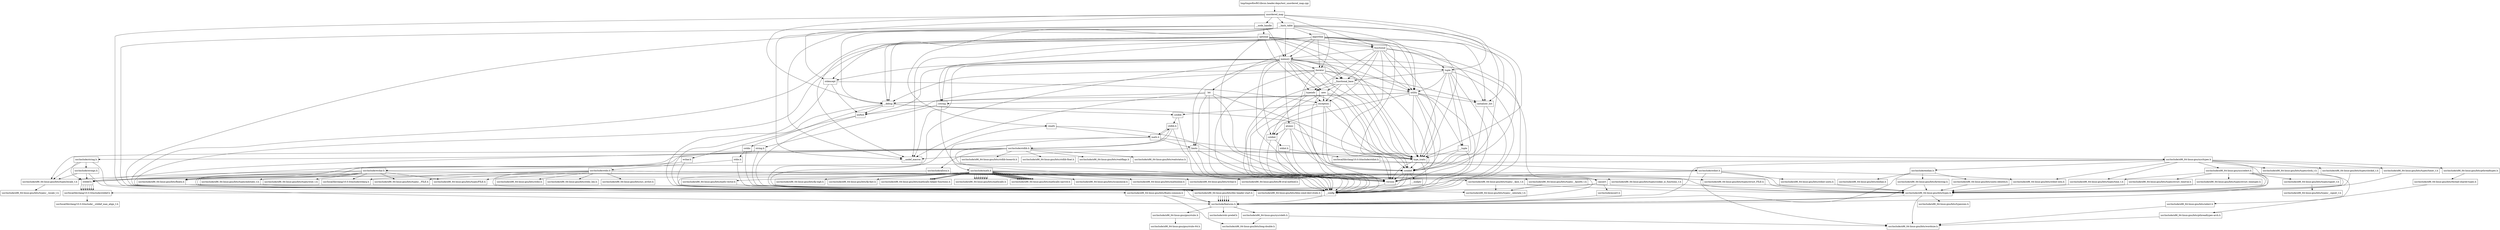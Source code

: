 digraph "dependencies" {
  header_1 [ shape="box", label="unordered_map"];
  header_0 [ shape="box", label="tmp/tmpw8iwRO.libcxx.header.deps/test_unordered_map.cpp"];
  header_2 [ shape="box", label="__config"];
  header_3 [ shape="box", label="usr/include/features.h"];
  header_4 [ shape="box", label="usr/include/stdc-predef.h"];
  header_5 [ shape="box", label="usr/include/x86_64-linux-gnu/sys/cdefs.h"];
  header_6 [ shape="box", label="usr/include/x86_64-linux-gnu/bits/wordsize.h"];
  header_7 [ shape="box", label="usr/include/x86_64-linux-gnu/bits/long-double.h"];
  header_8 [ shape="box", label="usr/include/x86_64-linux-gnu/gnu/stubs.h"];
  header_9 [ shape="box", label="usr/include/x86_64-linux-gnu/gnu/stubs-64.h"];
  header_11 [ shape="box", label="__hash_table"];
  header_12 [ shape="box", label="initializer_list"];
  header_13 [ shape="box", label="cstddef"];
  header_14 [ shape="box", label="version"];
  header_15 [ shape="box", label="usr/local/lib/clang/10.0.0/include/stddef.h"];
  header_16 [ shape="box", label="usr/local/lib/clang/10.0.0/include/__stddef_max_align_t.h"];
  header_17 [ shape="box", label="__nullptr"];
  header_18 [ shape="box", label="memory"];
  header_19 [ shape="box", label="type_traits"];
  header_20 [ shape="box", label="typeinfo"];
  header_21 [ shape="box", label="exception"];
  header_22 [ shape="box", label="cstdlib"];
  header_23 [ shape="box", label="stdlib.h"];
  header_24 [ shape="box", label="usr/include/stdlib.h"];
  header_25 [ shape="box", label="usr/include/x86_64-linux-gnu/bits/libc-header-start.h"];
  header_26 [ shape="box", label="stddef.h"];
  header_27 [ shape="box", label="usr/include/x86_64-linux-gnu/bits/waitflags.h"];
  header_28 [ shape="box", label="usr/include/x86_64-linux-gnu/bits/waitstatus.h"];
  header_29 [ shape="box", label="usr/include/x86_64-linux-gnu/bits/floatn.h"];
  header_30 [ shape="box", label="usr/include/x86_64-linux-gnu/bits/floatn-common.h"];
  header_31 [ shape="box", label="usr/include/x86_64-linux-gnu/bits/types/locale_t.h"];
  header_32 [ shape="box", label="usr/include/x86_64-linux-gnu/bits/types/__locale_t.h"];
  header_33 [ shape="box", label="usr/include/x86_64-linux-gnu/sys/types.h"];
  header_34 [ shape="box", label="usr/include/x86_64-linux-gnu/bits/types.h"];
  header_35 [ shape="box", label="usr/include/x86_64-linux-gnu/bits/typesizes.h"];
  header_36 [ shape="box", label="usr/include/x86_64-linux-gnu/bits/types/clock_t.h"];
  header_37 [ shape="box", label="usr/include/x86_64-linux-gnu/bits/types/clockid_t.h"];
  header_38 [ shape="box", label="usr/include/x86_64-linux-gnu/bits/types/time_t.h"];
  header_39 [ shape="box", label="usr/include/x86_64-linux-gnu/bits/types/timer_t.h"];
  header_40 [ shape="box", label="usr/include/x86_64-linux-gnu/bits/stdint-intn.h"];
  header_41 [ shape="box", label="usr/include/endian.h"];
  header_42 [ shape="box", label="usr/include/x86_64-linux-gnu/bits/endian.h"];
  header_43 [ shape="box", label="usr/include/x86_64-linux-gnu/bits/byteswap.h"];
  header_44 [ shape="box", label="usr/include/x86_64-linux-gnu/bits/uintn-identity.h"];
  header_45 [ shape="box", label="usr/include/x86_64-linux-gnu/sys/select.h"];
  header_46 [ shape="box", label="usr/include/x86_64-linux-gnu/bits/select.h"];
  header_47 [ shape="box", label="usr/include/x86_64-linux-gnu/bits/types/sigset_t.h"];
  header_48 [ shape="box", label="usr/include/x86_64-linux-gnu/bits/types/__sigset_t.h"];
  header_49 [ shape="box", label="usr/include/x86_64-linux-gnu/bits/types/struct_timeval.h"];
  header_50 [ shape="box", label="usr/include/x86_64-linux-gnu/bits/types/struct_timespec.h"];
  header_51 [ shape="box", label="usr/include/x86_64-linux-gnu/bits/pthreadtypes.h"];
  header_52 [ shape="box", label="usr/include/x86_64-linux-gnu/bits/thread-shared-types.h"];
  header_53 [ shape="box", label="usr/include/x86_64-linux-gnu/bits/pthreadtypes-arch.h"];
  header_54 [ shape="box", label="usr/include/alloca.h"];
  header_55 [ shape="box", label="usr/include/x86_64-linux-gnu/bits/stdlib-bsearch.h"];
  header_56 [ shape="box", label="usr/include/x86_64-linux-gnu/bits/stdlib-float.h"];
  header_57 [ shape="box", label="math.h"];
  header_58 [ shape="box", label="usr/include/math.h"];
  header_59 [ shape="box", label="usr/include/x86_64-linux-gnu/bits/math-vector.h"];
  header_60 [ shape="box", label="usr/include/x86_64-linux-gnu/bits/libm-simd-decl-stubs.h"];
  header_61 [ shape="box", label="usr/include/x86_64-linux-gnu/bits/flt-eval-method.h"];
  header_62 [ shape="box", label="usr/include/x86_64-linux-gnu/bits/fp-logb.h"];
  header_63 [ shape="box", label="usr/include/x86_64-linux-gnu/bits/fp-fast.h"];
  header_64 [ shape="box", label="usr/include/x86_64-linux-gnu/bits/mathcalls-helper-functions.h"];
  header_65 [ shape="box", label="usr/include/x86_64-linux-gnu/bits/mathcalls.h"];
  header_66 [ shape="box", label="usr/include/x86_64-linux-gnu/bits/mathcalls-narrow.h"];
  header_67 [ shape="box", label="usr/include/x86_64-linux-gnu/bits/iscanonical.h"];
  header_68 [ shape="box", label="usr/include/x86_64-linux-gnu/bits/mathinline.h"];
  header_69 [ shape="box", label="limits"];
  header_70 [ shape="box", label="__undef_macros"];
  header_71 [ shape="box", label="cstdint"];
  header_72 [ shape="box", label="stdint.h"];
  header_73 [ shape="box", label="usr/local/lib/clang/10.0.0/include/stdint.h"];
  header_74 [ shape="box", label="usr/include/stdint.h"];
  header_75 [ shape="box", label="usr/include/x86_64-linux-gnu/bits/wchar.h"];
  header_76 [ shape="box", label="usr/include/x86_64-linux-gnu/bits/stdint-uintn.h"];
  header_77 [ shape="box", label="new"];
  header_78 [ shape="box", label="utility"];
  header_79 [ shape="box", label="__tuple"];
  header_80 [ shape="box", label="cstring"];
  header_81 [ shape="box", label="string.h"];
  header_82 [ shape="box", label="usr/include/string.h"];
  header_83 [ shape="box", label="usr/include/strings.h"];
  header_84 [ shape="box", label="__debug"];
  header_85 [ shape="box", label="iosfwd"];
  header_86 [ shape="box", label="wchar.h"];
  header_87 [ shape="box", label="usr/include/wchar.h"];
  header_88 [ shape="box", label="usr/local/lib/clang/10.0.0/include/stdarg.h"];
  header_89 [ shape="box", label="usr/include/x86_64-linux-gnu/bits/types/wint_t.h"];
  header_90 [ shape="box", label="usr/include/x86_64-linux-gnu/bits/types/mbstate_t.h"];
  header_91 [ shape="box", label="usr/include/x86_64-linux-gnu/bits/types/__mbstate_t.h"];
  header_92 [ shape="box", label="usr/include/x86_64-linux-gnu/bits/types/__FILE.h"];
  header_93 [ shape="box", label="usr/include/x86_64-linux-gnu/bits/types/FILE.h"];
  header_94 [ shape="box", label="cstdio"];
  header_95 [ shape="box", label="stdio.h"];
  header_96 [ shape="box", label="usr/include/stdio.h"];
  header_97 [ shape="box", label="usr/include/x86_64-linux-gnu/bits/types/__fpos_t.h"];
  header_98 [ shape="box", label="usr/include/x86_64-linux-gnu/bits/types/__fpos64_t.h"];
  header_99 [ shape="box", label="usr/include/x86_64-linux-gnu/bits/types/struct_FILE.h"];
  header_100 [ shape="box", label="usr/include/x86_64-linux-gnu/bits/types/cookie_io_functions_t.h"];
  header_101 [ shape="box", label="usr/include/x86_64-linux-gnu/bits/stdio_lim.h"];
  header_102 [ shape="box", label="usr/include/x86_64-linux-gnu/bits/sys_errlist.h"];
  header_103 [ shape="box", label="usr/include/x86_64-linux-gnu/bits/stdio.h"];
  header_104 [ shape="box", label="iterator"];
  header_105 [ shape="box", label="__functional_base"];
  header_106 [ shape="box", label="tuple"];
  header_107 [ shape="box", label="stdexcept"];
  header_108 [ shape="box", label="cassert"];
  header_109 [ shape="box", label="usr/include/assert.h"];
  header_110 [ shape="box", label="atomic"];
  header_111 [ shape="box", label="algorithm"];
  header_112 [ shape="box", label="functional"];
  header_113 [ shape="box", label="bit"];
  header_114 [ shape="box", label="cmath"];
  header_115 [ shape="box", label="__node_handle"];
  header_116 [ shape="box", label="optional"];
  header_94 -> header_2;
  header_94 -> header_95;
  header_34 -> header_3;
  header_34 -> header_6;
  header_34 -> header_35;
  header_26 -> header_15;
  header_26 -> header_15;
  header_26 -> header_15;
  header_26 -> header_15;
  header_26 -> header_15;
  header_26 -> header_15;
  header_26 -> header_15;
  header_96 -> header_25;
  header_96 -> header_26;
  header_96 -> header_88;
  header_96 -> header_34;
  header_96 -> header_97;
  header_96 -> header_98;
  header_96 -> header_92;
  header_96 -> header_93;
  header_96 -> header_99;
  header_96 -> header_100;
  header_96 -> header_101;
  header_96 -> header_102;
  header_96 -> header_103;
  header_8 -> header_9;
  header_31 -> header_32;
  header_21 -> header_2;
  header_21 -> header_13;
  header_21 -> header_22;
  header_21 -> header_19;
  header_21 -> header_14;
  header_44 -> header_34;
  header_0 -> header_1;
  header_11 -> header_2;
  header_11 -> header_12;
  header_11 -> header_18;
  header_11 -> header_104;
  header_11 -> header_111;
  header_11 -> header_114;
  header_11 -> header_78;
  header_11 -> header_19;
  header_11 -> header_84;
  header_11 -> header_70;
  header_3 -> header_4;
  header_3 -> header_5;
  header_3 -> header_8;
  header_18 -> header_2;
  header_18 -> header_19;
  header_18 -> header_20;
  header_18 -> header_13;
  header_18 -> header_71;
  header_18 -> header_77;
  header_18 -> header_78;
  header_18 -> header_69;
  header_18 -> header_104;
  header_18 -> header_105;
  header_18 -> header_85;
  header_18 -> header_106;
  header_18 -> header_107;
  header_18 -> header_80;
  header_18 -> header_108;
  header_18 -> header_110;
  header_18 -> header_14;
  header_18 -> header_70;
  header_78 -> header_2;
  header_78 -> header_79;
  header_78 -> header_19;
  header_78 -> header_12;
  header_78 -> header_13;
  header_78 -> header_80;
  header_78 -> header_71;
  header_78 -> header_14;
  header_78 -> header_84;
  header_104 -> header_2;
  header_104 -> header_85;
  header_104 -> header_105;
  header_104 -> header_19;
  header_104 -> header_13;
  header_104 -> header_12;
  header_104 -> header_14;
  header_104 -> header_84;
  header_33 -> header_3;
  header_33 -> header_34;
  header_33 -> header_36;
  header_33 -> header_37;
  header_33 -> header_38;
  header_33 -> header_39;
  header_33 -> header_26;
  header_33 -> header_40;
  header_33 -> header_41;
  header_33 -> header_45;
  header_33 -> header_51;
  header_99 -> header_34;
  header_57 -> header_2;
  header_57 -> header_23;
  header_57 -> header_58;
  header_57 -> header_19;
  header_57 -> header_69;
  header_116 -> header_2;
  header_116 -> header_84;
  header_116 -> header_105;
  header_116 -> header_112;
  header_116 -> header_12;
  header_116 -> header_77;
  header_116 -> header_107;
  header_116 -> header_19;
  header_116 -> header_78;
  header_116 -> header_14;
  header_116 -> header_70;
  header_112 -> header_2;
  header_112 -> header_19;
  header_112 -> header_20;
  header_112 -> header_21;
  header_112 -> header_18;
  header_112 -> header_106;
  header_112 -> header_78;
  header_112 -> header_14;
  header_112 -> header_105;
  header_2 -> header_3;
  header_15 -> header_16;
  header_69 -> header_2;
  header_69 -> header_19;
  header_69 -> header_70;
  header_69 -> header_14;
  header_50 -> header_34;
  header_81 -> header_2;
  header_81 -> header_82;
  header_5 -> header_6;
  header_5 -> header_7;
  header_49 -> header_34;
  header_85 -> header_2;
  header_85 -> header_86;
  header_76 -> header_34;
  header_1 -> header_2;
  header_1 -> header_11;
  header_1 -> header_115;
  header_1 -> header_112;
  header_1 -> header_107;
  header_1 -> header_106;
  header_1 -> header_14;
  header_1 -> header_84;
  header_109 -> header_3;
  header_25 -> header_3;
  header_25 -> header_3;
  header_25 -> header_3;
  header_25 -> header_3;
  header_25 -> header_3;
  header_25 -> header_3;
  header_45 -> header_3;
  header_45 -> header_34;
  header_45 -> header_46;
  header_45 -> header_47;
  header_45 -> header_38;
  header_45 -> header_49;
  header_45 -> header_50;
  header_83 -> header_3;
  header_83 -> header_26;
  header_83 -> header_31;
  header_53 -> header_6;
  header_71 -> header_2;
  header_71 -> header_72;
  header_111 -> header_2;
  header_111 -> header_12;
  header_111 -> header_19;
  header_111 -> header_80;
  header_111 -> header_78;
  header_111 -> header_18;
  header_111 -> header_112;
  header_111 -> header_104;
  header_111 -> header_13;
  header_111 -> header_113;
  header_111 -> header_14;
  header_111 -> header_84;
  header_111 -> header_70;
  header_115 -> header_2;
  header_115 -> header_18;
  header_115 -> header_116;
  header_115 -> header_70;
  header_37 -> header_34;
  header_58 -> header_25;
  header_58 -> header_34;
  header_58 -> header_59;
  header_58 -> header_29;
  header_58 -> header_61;
  header_58 -> header_62;
  header_58 -> header_63;
  header_58 -> header_64;
  header_58 -> header_65;
  header_58 -> header_64;
  header_58 -> header_65;
  header_58 -> header_64;
  header_58 -> header_65;
  header_58 -> header_65;
  header_58 -> header_65;
  header_58 -> header_65;
  header_58 -> header_65;
  header_58 -> header_66;
  header_58 -> header_66;
  header_58 -> header_66;
  header_58 -> header_66;
  header_58 -> header_66;
  header_58 -> header_66;
  header_58 -> header_66;
  header_58 -> header_66;
  header_58 -> header_66;
  header_58 -> header_67;
  header_58 -> header_68;
  header_38 -> header_34;
  header_82 -> header_25;
  header_82 -> header_26;
  header_82 -> header_31;
  header_82 -> header_83;
  header_51 -> header_52;
  header_98 -> header_34;
  header_98 -> header_91;
  header_22 -> header_2;
  header_22 -> header_23;
  header_73 -> header_74;
  header_30 -> header_3;
  header_30 -> header_7;
  header_41 -> header_3;
  header_41 -> header_42;
  header_41 -> header_43;
  header_41 -> header_44;
  header_72 -> header_2;
  header_72 -> header_73;
  header_114 -> header_2;
  header_114 -> header_57;
  header_114 -> header_14;
  header_79 -> header_2;
  header_79 -> header_13;
  header_79 -> header_19;
  header_107 -> header_2;
  header_107 -> header_21;
  header_107 -> header_85;
  header_20 -> header_2;
  header_20 -> header_21;
  header_20 -> header_13;
  header_20 -> header_71;
  header_110 -> header_2;
  header_110 -> header_13;
  header_110 -> header_71;
  header_110 -> header_19;
  header_110 -> header_14;
  header_29 -> header_3;
  header_29 -> header_30;
  header_59 -> header_60;
  header_74 -> header_25;
  header_74 -> header_34;
  header_74 -> header_75;
  header_74 -> header_6;
  header_74 -> header_40;
  header_74 -> header_76;
  header_86 -> header_2;
  header_86 -> header_87;
  header_84 -> header_2;
  header_84 -> header_85;
  header_84 -> header_22;
  header_84 -> header_94;
  header_84 -> header_13;
  header_13 -> header_2;
  header_13 -> header_14;
  header_13 -> header_15;
  header_13 -> header_17;
  header_23 -> header_2;
  header_23 -> header_24;
  header_23 -> header_57;
  header_23 -> header_24;
  header_100 -> header_34;
  header_36 -> header_34;
  header_106 -> header_2;
  header_106 -> header_79;
  header_106 -> header_13;
  header_106 -> header_19;
  header_106 -> header_105;
  header_106 -> header_78;
  header_106 -> header_14;
  header_47 -> header_48;
  header_14 -> header_2;
  header_52 -> header_53;
  header_46 -> header_6;
  header_24 -> header_25;
  header_24 -> header_26;
  header_24 -> header_27;
  header_24 -> header_28;
  header_24 -> header_29;
  header_24 -> header_31;
  header_24 -> header_33;
  header_24 -> header_54;
  header_24 -> header_55;
  header_24 -> header_56;
  header_108 -> header_2;
  header_108 -> header_109;
  header_39 -> header_34;
  header_95 -> header_2;
  header_95 -> header_96;
  header_87 -> header_25;
  header_87 -> header_29;
  header_87 -> header_26;
  header_87 -> header_88;
  header_87 -> header_75;
  header_87 -> header_89;
  header_87 -> header_90;
  header_87 -> header_92;
  header_87 -> header_93;
  header_87 -> header_31;
  header_40 -> header_34;
  header_77 -> header_2;
  header_77 -> header_21;
  header_77 -> header_19;
  header_77 -> header_13;
  header_77 -> header_14;
  header_19 -> header_2;
  header_19 -> header_13;
  header_19 -> header_14;
  header_97 -> header_34;
  header_97 -> header_91;
  header_113 -> header_2;
  header_113 -> header_69;
  header_113 -> header_19;
  header_113 -> header_14;
  header_113 -> header_84;
  header_113 -> header_70;
  header_90 -> header_91;
  header_105 -> header_2;
  header_105 -> header_19;
  header_105 -> header_20;
  header_105 -> header_21;
  header_105 -> header_77;
  header_105 -> header_78;
  header_43 -> header_3;
  header_43 -> header_34;
  header_17 -> header_2;
  header_12 -> header_2;
  header_12 -> header_13;
  header_54 -> header_3;
  header_54 -> header_26;
  header_80 -> header_2;
  header_80 -> header_81;
}
